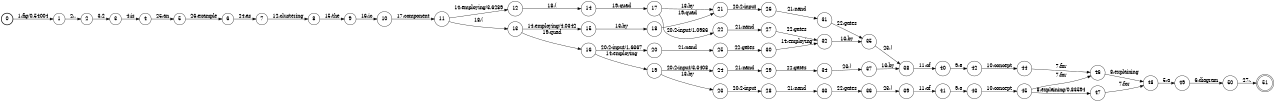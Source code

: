 digraph FST {
rankdir = LR;
size = "8.5,11";
label = "";
center = 1;
orientation = Portrait;
ranksep = "0.4";
nodesep = "0.25";
0 [label = "0", shape = circle, style = bold, fontsize = 14]
	0 -> 1 [label = "1:fig/0.54004", fontsize = 14];
1 [label = "1", shape = circle, style = solid, fontsize = 14]
	1 -> 2 [label = "2:.", fontsize = 14];
2 [label = "2", shape = circle, style = solid, fontsize = 14]
	2 -> 3 [label = "3:2", fontsize = 14];
3 [label = "3", shape = circle, style = solid, fontsize = 14]
	3 -> 4 [label = "4:is", fontsize = 14];
4 [label = "4", shape = circle, style = solid, fontsize = 14]
	4 -> 5 [label = "25:an", fontsize = 14];
5 [label = "5", shape = circle, style = solid, fontsize = 14]
	5 -> 6 [label = "26:example", fontsize = 14];
6 [label = "6", shape = circle, style = solid, fontsize = 14]
	6 -> 7 [label = "24:as", fontsize = 14];
7 [label = "7", shape = circle, style = solid, fontsize = 14]
	7 -> 8 [label = "12:clustering", fontsize = 14];
8 [label = "8", shape = circle, style = solid, fontsize = 14]
	8 -> 9 [label = "15:the", fontsize = 14];
9 [label = "9", shape = circle, style = solid, fontsize = 14]
	9 -> 10 [label = "16:ic", fontsize = 14];
10 [label = "10", shape = circle, style = solid, fontsize = 14]
	10 -> 11 [label = "17:component", fontsize = 14];
11 [label = "11", shape = circle, style = solid, fontsize = 14]
	11 -> 12 [label = "14:employing/3.6289", fontsize = 14];
	11 -> 13 [label = "18:(", fontsize = 14];
12 [label = "12", shape = circle, style = solid, fontsize = 14]
	12 -> 14 [label = "18:(", fontsize = 14];
13 [label = "13", shape = circle, style = solid, fontsize = 14]
	13 -> 15 [label = "14:employing/4.0342", fontsize = 14];
	13 -> 16 [label = "19:quad", fontsize = 14];
14 [label = "14", shape = circle, style = solid, fontsize = 14]
	14 -> 17 [label = "19:quad", fontsize = 14];
15 [label = "15", shape = circle, style = solid, fontsize = 14]
	15 -> 18 [label = "13:by", fontsize = 14];
16 [label = "16", shape = circle, style = solid, fontsize = 14]
	16 -> 19 [label = "14:employing", fontsize = 14];
	16 -> 20 [label = "20:2-input/1.6367", fontsize = 14];
17 [label = "17", shape = circle, style = solid, fontsize = 14]
	17 -> 21 [label = "13:by", fontsize = 14];
	17 -> 22 [label = "20:2-input/1.0986", fontsize = 14];
18 [label = "18", shape = circle, style = solid, fontsize = 14]
	18 -> 21 [label = "19:quad", fontsize = 14];
19 [label = "19", shape = circle, style = solid, fontsize = 14]
	19 -> 23 [label = "13:by", fontsize = 14];
	19 -> 24 [label = "20:2-input/3.3408", fontsize = 14];
20 [label = "20", shape = circle, style = solid, fontsize = 14]
	20 -> 25 [label = "21:nand", fontsize = 14];
21 [label = "21", shape = circle, style = solid, fontsize = 14]
	21 -> 26 [label = "20:2-input", fontsize = 14];
22 [label = "22", shape = circle, style = solid, fontsize = 14]
	22 -> 27 [label = "21:nand", fontsize = 14];
23 [label = "23", shape = circle, style = solid, fontsize = 14]
	23 -> 28 [label = "20:2-input", fontsize = 14];
24 [label = "24", shape = circle, style = solid, fontsize = 14]
	24 -> 29 [label = "21:nand", fontsize = 14];
25 [label = "25", shape = circle, style = solid, fontsize = 14]
	25 -> 30 [label = "22:gates", fontsize = 14];
26 [label = "26", shape = circle, style = solid, fontsize = 14]
	26 -> 31 [label = "21:nand", fontsize = 14];
27 [label = "27", shape = circle, style = solid, fontsize = 14]
	27 -> 32 [label = "22:gates", fontsize = 14];
28 [label = "28", shape = circle, style = solid, fontsize = 14]
	28 -> 33 [label = "21:nand", fontsize = 14];
29 [label = "29", shape = circle, style = solid, fontsize = 14]
	29 -> 34 [label = "22:gates", fontsize = 14];
30 [label = "30", shape = circle, style = solid, fontsize = 14]
	30 -> 32 [label = "14:employing", fontsize = 14];
31 [label = "31", shape = circle, style = solid, fontsize = 14]
	31 -> 35 [label = "22:gates", fontsize = 14];
32 [label = "32", shape = circle, style = solid, fontsize = 14]
	32 -> 35 [label = "13:by", fontsize = 14];
33 [label = "33", shape = circle, style = solid, fontsize = 14]
	33 -> 36 [label = "22:gates", fontsize = 14];
34 [label = "34", shape = circle, style = solid, fontsize = 14]
	34 -> 37 [label = "23:)", fontsize = 14];
35 [label = "35", shape = circle, style = solid, fontsize = 14]
	35 -> 38 [label = "23:)", fontsize = 14];
36 [label = "36", shape = circle, style = solid, fontsize = 14]
	36 -> 39 [label = "23:)", fontsize = 14];
37 [label = "37", shape = circle, style = solid, fontsize = 14]
	37 -> 38 [label = "13:by", fontsize = 14];
38 [label = "38", shape = circle, style = solid, fontsize = 14]
	38 -> 40 [label = "11:of", fontsize = 14];
39 [label = "39", shape = circle, style = solid, fontsize = 14]
	39 -> 41 [label = "11:of", fontsize = 14];
40 [label = "40", shape = circle, style = solid, fontsize = 14]
	40 -> 42 [label = "9:a", fontsize = 14];
41 [label = "41", shape = circle, style = solid, fontsize = 14]
	41 -> 43 [label = "9:a", fontsize = 14];
42 [label = "42", shape = circle, style = solid, fontsize = 14]
	42 -> 44 [label = "10:concept", fontsize = 14];
43 [label = "43", shape = circle, style = solid, fontsize = 14]
	43 -> 45 [label = "10:concept", fontsize = 14];
44 [label = "44", shape = circle, style = solid, fontsize = 14]
	44 -> 46 [label = "7:for", fontsize = 14];
45 [label = "45", shape = circle, style = solid, fontsize = 14]
	45 -> 46 [label = "7:for", fontsize = 14];
	45 -> 47 [label = "8:explaining/0.83594", fontsize = 14];
46 [label = "46", shape = circle, style = solid, fontsize = 14]
	46 -> 48 [label = "8:explaining", fontsize = 14];
47 [label = "47", shape = circle, style = solid, fontsize = 14]
	47 -> 48 [label = "7:for", fontsize = 14];
48 [label = "48", shape = circle, style = solid, fontsize = 14]
	48 -> 49 [label = "5:a", fontsize = 14];
49 [label = "49", shape = circle, style = solid, fontsize = 14]
	49 -> 50 [label = "6:diagram", fontsize = 14];
50 [label = "50", shape = circle, style = solid, fontsize = 14]
	50 -> 51 [label = "27:.", fontsize = 14];
51 [label = "51", shape = doublecircle, style = solid, fontsize = 14]
}
